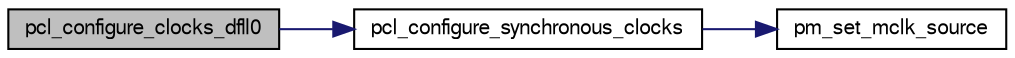 digraph G
{
  edge [fontname="FreeSans",fontsize="10",labelfontname="FreeSans",labelfontsize="10"];
  node [fontname="FreeSans",fontsize="10",shape=record];
  rankdir=LR;
  Node1 [label="pcl_configure_clocks_dfll0",height=0.2,width=0.4,color="black", fillcolor="grey75", style="filled" fontcolor="black"];
  Node1 -> Node2 [color="midnightblue",fontsize="10",style="solid",fontname="FreeSans"];
  Node2 [label="pcl_configure_synchronous_clocks",height=0.2,width=0.4,color="black", fillcolor="white", style="filled",URL="$a00035.html#a92e75eae7678315865429a64f7562644",tooltip="Device-specific implementation."];
  Node2 -> Node3 [color="midnightblue",fontsize="10",style="solid",fontname="FreeSans"];
  Node3 [label="pm_set_mclk_source",height=0.2,width=0.4,color="black", fillcolor="white", style="filled",URL="$a00033.html#ae8ae9d9b5af1bbd592f7dce6e11677b0",tooltip="Clock Functions."];
}
